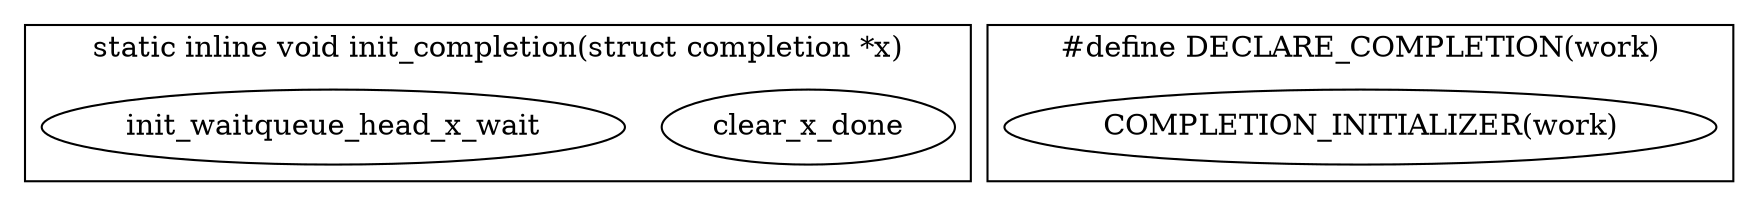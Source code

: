 digraph completion_h{
		subgraph cluster_init_completion{
				label="static inline void init_completion(struct completion *x)";
				clear_x_done[label="clear_x_done"];
				init_waitqueue_head_x_wait[label="init_waitqueue_head_x_wait"];
		}

		subgraph cluster_DECLARE_COMPLETION{
				label="#define DECLARE_COMPLETION(work)";
				COMPLETION_INITIALIZER[label="COMPLETION_INITIALIZER(work)"];
		}

		
}

